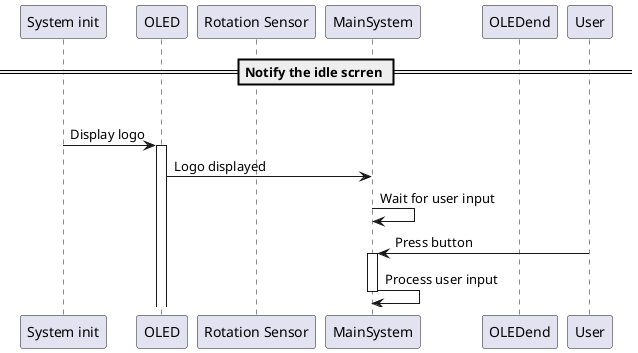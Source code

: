 @startuml

participant "System init"   as    System_init
participant "OLED" as OLED
participant "Rotation Sensor" as RotationSensor

== Notify the idle scrren ==

group Send Comamnd
System_init -> OLED: Display logo
activate OLED
OLED -> MainSystem: Logo displayed
deactivate OLED\
end

MainSystem -> MainSystem: Wait for user input

User -> MainSystem: Press button
activate MainSystem
MainSystem -> MainSystem: Process user input
deactivate MainSystem
@enduml
